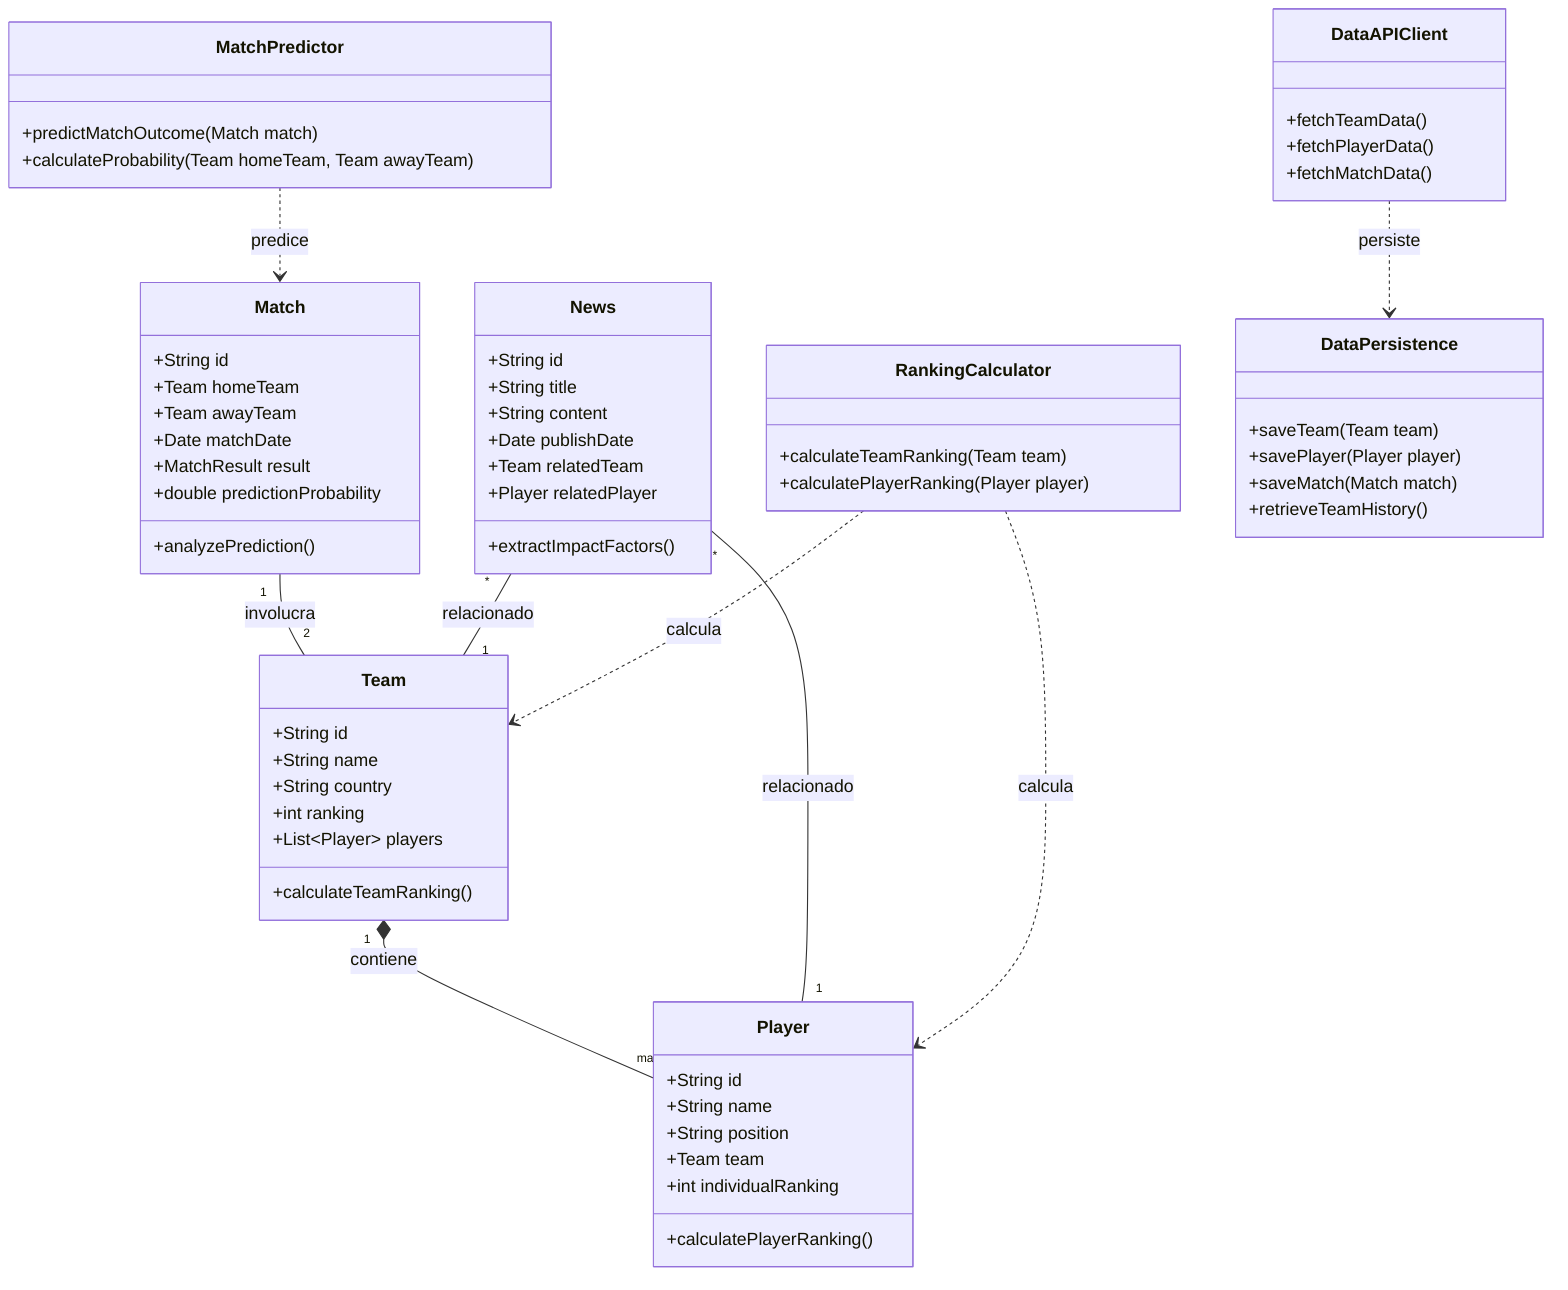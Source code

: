 classDiagram
    class Team {
        +String id
        +String name
        +String country
        +int ranking
        +List~Player~ players
        +calculateTeamRanking()
    }

    class Player {
        +String id
        +String name
        +String position
        +Team team
        +int individualRanking
        +calculatePlayerRanking()
    }

    class Match {
        +String id
        +Team homeTeam
        +Team awayTeam
        +Date matchDate
        +MatchResult result
        +double predictionProbability
        +analyzePrediction()
    }

    class News {
        +String id
        +String title
        +String content
        +Date publishDate
        +Team relatedTeam
        +Player relatedPlayer
        +extractImpactFactors()
    }

    class MatchPredictor {
        +predictMatchOutcome(Match match)
        +calculateProbability(Team homeTeam, Team awayTeam)
    }

    class RankingCalculator {
        +calculateTeamRanking(Team team)
        +calculatePlayerRanking(Player player)
    }

    class DataAPIClient {
        +fetchTeamData()
        +fetchPlayerData()
        +fetchMatchData()
    }

    class DataPersistence {
        +saveTeam(Team team)
        +savePlayer(Player player)
        +saveMatch(Match match)
        +retrieveTeamHistory()
    }

    Team "1" *-- "many" Player : contiene
    Match "1" -- "2" Team : involucra
    News "*" -- "1" Team : relacionado
    News "*" -- "1" Player : relacionado
    MatchPredictor ..> Match : predice
    RankingCalculator ..> Team : calcula
    RankingCalculator ..> Player : calcula
    DataAPIClient ..> DataPersistence : persiste